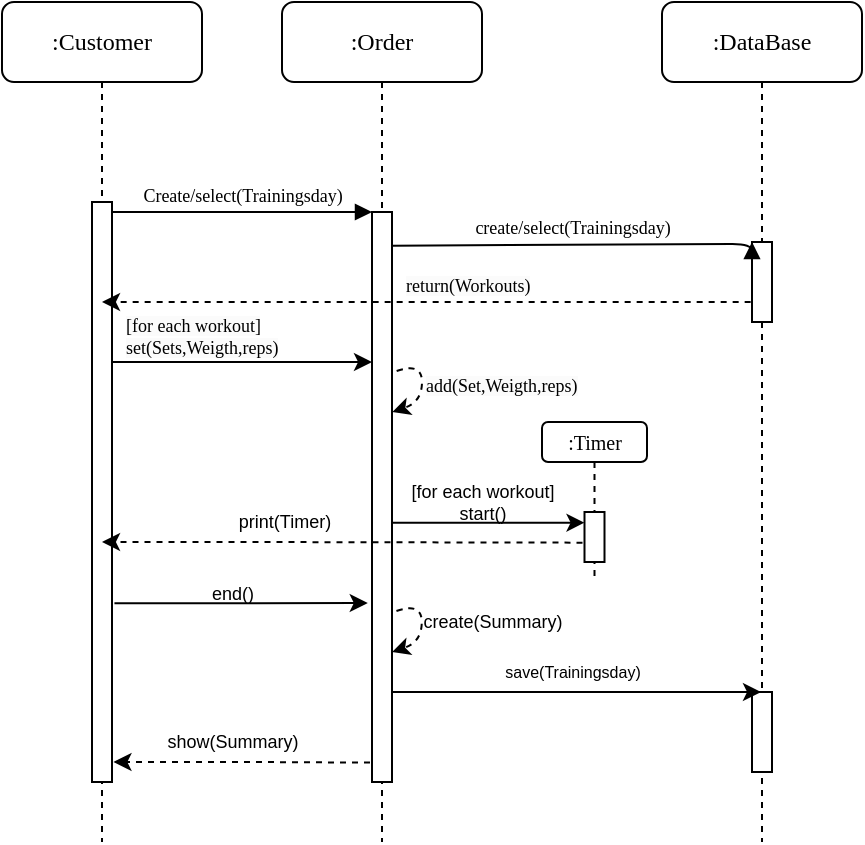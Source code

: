 <mxfile version="24.8.4">
  <diagram name="Page-1" id="13e1069c-82ec-6db2-03f1-153e76fe0fe0">
    <mxGraphModel dx="819" dy="441" grid="1" gridSize="10" guides="1" tooltips="1" connect="1" arrows="1" fold="1" page="1" pageScale="1" pageWidth="1100" pageHeight="850" background="none" math="0" shadow="0">
      <root>
        <mxCell id="0" />
        <mxCell id="1" parent="0" />
        <mxCell id="7baba1c4bc27f4b0-2" value=":Order" style="shape=umlLifeline;perimeter=lifelinePerimeter;whiteSpace=wrap;html=1;container=1;collapsible=0;recursiveResize=0;outlineConnect=0;rounded=1;shadow=0;comic=0;labelBackgroundColor=none;strokeWidth=1;fontFamily=Verdana;fontSize=12;align=center;" parent="1" vertex="1">
          <mxGeometry x="240" y="80" width="100" height="420" as="geometry" />
        </mxCell>
        <mxCell id="7baba1c4bc27f4b0-10" value="" style="html=1;points=[];perimeter=orthogonalPerimeter;rounded=0;shadow=0;comic=0;labelBackgroundColor=none;strokeWidth=1;fontFamily=Verdana;fontSize=12;align=center;" parent="7baba1c4bc27f4b0-2" vertex="1">
          <mxGeometry x="45" y="105" width="10" height="285" as="geometry" />
        </mxCell>
        <mxCell id="sOt3yOF-tfuSd2IGRasX-10" value="" style="curved=1;endArrow=classic;html=1;rounded=0;fontSize=9;exitX=1.233;exitY=0.279;exitDx=0;exitDy=0;exitPerimeter=0;entryX=1.011;entryY=0.351;entryDx=0;entryDy=0;entryPerimeter=0;dashed=1;" parent="7baba1c4bc27f4b0-2" source="7baba1c4bc27f4b0-10" target="7baba1c4bc27f4b0-10" edge="1">
          <mxGeometry width="50" height="50" relative="1" as="geometry">
            <mxPoint x="70" y="250" as="sourcePoint" />
            <mxPoint x="120" y="200" as="targetPoint" />
            <Array as="points">
              <mxPoint x="70" y="180" />
              <mxPoint x="70" y="200" />
            </Array>
          </mxGeometry>
        </mxCell>
        <mxCell id="sOt3yOF-tfuSd2IGRasX-30" value="" style="curved=1;endArrow=classic;html=1;rounded=0;fontSize=9;exitX=1.233;exitY=0.279;exitDx=0;exitDy=0;exitPerimeter=0;entryX=1.011;entryY=0.351;entryDx=0;entryDy=0;entryPerimeter=0;dashed=1;" parent="7baba1c4bc27f4b0-2" edge="1">
          <mxGeometry width="50" height="50" relative="1" as="geometry">
            <mxPoint x="57.22" y="304.515" as="sourcePoint" />
            <mxPoint x="55" y="325.035" as="targetPoint" />
            <Array as="points">
              <mxPoint x="69.89" y="300" />
              <mxPoint x="69.89" y="320" />
            </Array>
          </mxGeometry>
        </mxCell>
        <mxCell id="sOt3yOF-tfuSd2IGRasX-9" value="&lt;span style=&quot;color: rgb(0, 0, 0); font-family: Verdana; font-size: 9px; font-style: normal; font-variant-ligatures: normal; font-variant-caps: normal; font-weight: 400; letter-spacing: normal; orphans: 2; text-align: center; text-indent: 0px; text-transform: none; widows: 2; word-spacing: 0px; -webkit-text-stroke-width: 0px; background-color: rgb(251, 251, 251); text-decoration-thickness: initial; text-decoration-style: initial; text-decoration-color: initial; float: none; display: inline !important;&quot;&gt;[for each workout]&lt;br&gt;set(Sets,Weigth,reps)&lt;/span&gt;" style="text;whiteSpace=wrap;html=1;fontSize=9;" parent="7baba1c4bc27f4b0-2" vertex="1">
          <mxGeometry x="-80" y="150" width="110" height="20" as="geometry" />
        </mxCell>
        <mxCell id="7baba1c4bc27f4b0-3" value=":DataBase" style="shape=umlLifeline;perimeter=lifelinePerimeter;whiteSpace=wrap;html=1;container=1;collapsible=0;recursiveResize=0;outlineConnect=0;rounded=1;shadow=0;comic=0;labelBackgroundColor=none;strokeWidth=1;fontFamily=Verdana;fontSize=12;align=center;" parent="1" vertex="1">
          <mxGeometry x="430" y="80" width="100" height="420" as="geometry" />
        </mxCell>
        <mxCell id="7baba1c4bc27f4b0-13" value="" style="html=1;points=[];perimeter=orthogonalPerimeter;rounded=0;shadow=0;comic=0;labelBackgroundColor=none;strokeWidth=1;fontFamily=Verdana;fontSize=12;align=center;" parent="7baba1c4bc27f4b0-3" vertex="1">
          <mxGeometry x="45" y="120" width="10" height="40" as="geometry" />
        </mxCell>
        <mxCell id="sOt3yOF-tfuSd2IGRasX-35" value="" style="html=1;points=[];perimeter=orthogonalPerimeter;rounded=0;shadow=0;comic=0;labelBackgroundColor=none;strokeWidth=1;fontFamily=Verdana;fontSize=12;align=center;" parent="7baba1c4bc27f4b0-3" vertex="1">
          <mxGeometry x="45" y="345" width="10" height="40" as="geometry" />
        </mxCell>
        <mxCell id="7baba1c4bc27f4b0-4" value="&lt;font style=&quot;font-size: 10px;&quot;&gt;:Timer&lt;/font&gt;" style="shape=umlLifeline;perimeter=lifelinePerimeter;whiteSpace=wrap;html=1;container=1;collapsible=0;recursiveResize=0;outlineConnect=0;rounded=1;shadow=0;comic=0;labelBackgroundColor=none;strokeWidth=1;fontFamily=Verdana;fontSize=12;align=center;size=20;" parent="1" vertex="1">
          <mxGeometry x="370" y="290" width="52.5" height="80" as="geometry" />
        </mxCell>
        <mxCell id="7baba1c4bc27f4b0-34" value="" style="html=1;points=[];perimeter=orthogonalPerimeter;rounded=0;shadow=0;comic=0;labelBackgroundColor=none;strokeWidth=1;fontFamily=Verdana;fontSize=12;align=center;" parent="7baba1c4bc27f4b0-4" vertex="1">
          <mxGeometry x="21.25" y="45" width="10" height="25" as="geometry" />
        </mxCell>
        <mxCell id="7baba1c4bc27f4b0-8" value=":Customer" style="shape=umlLifeline;perimeter=lifelinePerimeter;whiteSpace=wrap;html=1;container=1;collapsible=0;recursiveResize=0;outlineConnect=0;rounded=1;shadow=0;comic=0;labelBackgroundColor=none;strokeWidth=1;fontFamily=Verdana;fontSize=12;align=center;" parent="1" vertex="1">
          <mxGeometry x="100" y="80" width="100" height="420" as="geometry" />
        </mxCell>
        <mxCell id="7baba1c4bc27f4b0-9" value="" style="html=1;points=[];perimeter=orthogonalPerimeter;rounded=0;shadow=0;comic=0;labelBackgroundColor=none;strokeWidth=1;fontFamily=Verdana;fontSize=12;align=center;" parent="7baba1c4bc27f4b0-8" vertex="1">
          <mxGeometry x="45" y="100" width="10" height="290" as="geometry" />
        </mxCell>
        <mxCell id="7baba1c4bc27f4b0-11" value="&lt;font style=&quot;font-size: 9px;&quot;&gt;Create/select(Trainingsday)&lt;/font&gt;" style="html=1;verticalAlign=bottom;endArrow=block;entryX=0;entryY=0;labelBackgroundColor=none;fontFamily=Verdana;fontSize=12;edgeStyle=elbowEdgeStyle;elbow=vertical;" parent="1" source="7baba1c4bc27f4b0-9" target="7baba1c4bc27f4b0-10" edge="1">
          <mxGeometry relative="1" as="geometry">
            <mxPoint x="220" y="190" as="sourcePoint" />
          </mxGeometry>
        </mxCell>
        <mxCell id="7baba1c4bc27f4b0-14" value="&lt;font style=&quot;font-size: 9px;&quot;&gt;create/select(Trainingsday)&lt;/font&gt;" style="html=1;verticalAlign=bottom;endArrow=block;entryX=0;entryY=0;labelBackgroundColor=none;fontFamily=Verdana;fontSize=12;edgeStyle=elbowEdgeStyle;elbow=vertical;startArrow=none;exitX=1;exitY=0.059;exitDx=0;exitDy=0;exitPerimeter=0;" parent="1" source="7baba1c4bc27f4b0-10" target="7baba1c4bc27f4b0-13" edge="1">
          <mxGeometry relative="1" as="geometry">
            <mxPoint x="300" y="200" as="sourcePoint" />
          </mxGeometry>
        </mxCell>
        <mxCell id="sOt3yOF-tfuSd2IGRasX-5" value="" style="endArrow=classic;html=1;rounded=0;fontSize=9;dashed=1;exitX=-0.067;exitY=0.75;exitDx=0;exitDy=0;exitPerimeter=0;" parent="1" source="7baba1c4bc27f4b0-13" target="7baba1c4bc27f4b0-8" edge="1">
          <mxGeometry width="50" height="50" relative="1" as="geometry">
            <mxPoint x="440" y="230" as="sourcePoint" />
            <mxPoint x="450" y="240" as="targetPoint" />
            <Array as="points">
              <mxPoint x="420" y="230" />
              <mxPoint x="340" y="230" />
            </Array>
          </mxGeometry>
        </mxCell>
        <mxCell id="sOt3yOF-tfuSd2IGRasX-6" value="&lt;span style=&quot;color: rgb(0, 0, 0); font-family: Verdana; font-size: 9px; font-style: normal; font-variant-ligatures: normal; font-variant-caps: normal; font-weight: 400; letter-spacing: normal; orphans: 2; text-align: center; text-indent: 0px; text-transform: none; widows: 2; word-spacing: 0px; -webkit-text-stroke-width: 0px; background-color: rgb(251, 251, 251); text-decoration-thickness: initial; text-decoration-style: initial; text-decoration-color: initial; float: none; display: inline !important;&quot;&gt;return(Workouts)&lt;/span&gt;" style="text;whiteSpace=wrap;html=1;fontSize=9;" parent="1" vertex="1">
          <mxGeometry x="300" y="210" width="90" height="20" as="geometry" />
        </mxCell>
        <mxCell id="sOt3yOF-tfuSd2IGRasX-8" value="" style="endArrow=classic;html=1;rounded=0;fontSize=9;" parent="1" source="7baba1c4bc27f4b0-9" target="7baba1c4bc27f4b0-10" edge="1">
          <mxGeometry width="50" height="50" relative="1" as="geometry">
            <mxPoint x="60" y="300" as="sourcePoint" />
            <mxPoint x="110" y="250" as="targetPoint" />
            <Array as="points">
              <mxPoint x="240" y="260" />
              <mxPoint x="280" y="260" />
            </Array>
          </mxGeometry>
        </mxCell>
        <mxCell id="sOt3yOF-tfuSd2IGRasX-11" value="&lt;span style=&quot;color: rgb(0, 0, 0); font-family: Verdana; font-size: 9px; font-style: normal; font-variant-ligatures: normal; font-variant-caps: normal; font-weight: 400; letter-spacing: normal; orphans: 2; text-align: center; text-indent: 0px; text-transform: none; widows: 2; word-spacing: 0px; -webkit-text-stroke-width: 0px; background-color: rgb(251, 251, 251); text-decoration-thickness: initial; text-decoration-style: initial; text-decoration-color: initial; float: none; display: inline !important;&quot;&gt;add(Set,Weigth,reps)&lt;/span&gt;" style="text;whiteSpace=wrap;html=1;fontSize=9;" parent="1" vertex="1">
          <mxGeometry x="310" y="260" width="100" height="20" as="geometry" />
        </mxCell>
        <mxCell id="sOt3yOF-tfuSd2IGRasX-18" value="" style="endArrow=classic;html=1;rounded=0;fontSize=9;exitX=-0.1;exitY=0.613;exitDx=0;exitDy=0;exitPerimeter=0;dashed=1;" parent="1" source="7baba1c4bc27f4b0-34" target="7baba1c4bc27f4b0-8" edge="1">
          <mxGeometry width="50" height="50" relative="1" as="geometry">
            <mxPoint x="200" y="350" as="sourcePoint" />
            <mxPoint x="250" y="300" as="targetPoint" />
            <Array as="points">
              <mxPoint x="220" y="350" />
            </Array>
          </mxGeometry>
        </mxCell>
        <mxCell id="sOt3yOF-tfuSd2IGRasX-20" value="print(Timer)" style="edgeLabel;html=1;align=center;verticalAlign=middle;resizable=0;points=[];fontSize=9;" parent="sOt3yOF-tfuSd2IGRasX-18" vertex="1" connectable="0">
          <mxGeometry x="-0.321" y="-2" relative="1" as="geometry">
            <mxPoint x="-68" y="-8" as="offset" />
          </mxGeometry>
        </mxCell>
        <mxCell id="sOt3yOF-tfuSd2IGRasX-22" value="" style="endArrow=classic;html=1;rounded=0;fontSize=9;exitX=1.011;exitY=0.545;exitDx=0;exitDy=0;exitPerimeter=0;" parent="1" source="7baba1c4bc27f4b0-10" target="7baba1c4bc27f4b0-34" edge="1">
          <mxGeometry width="50" height="50" relative="1" as="geometry">
            <mxPoint x="310" y="330" as="sourcePoint" />
            <mxPoint x="360" y="280" as="targetPoint" />
          </mxGeometry>
        </mxCell>
        <mxCell id="sOt3yOF-tfuSd2IGRasX-26" value="" style="endArrow=classic;html=1;rounded=0;fontSize=10;exitX=1.122;exitY=0.692;exitDx=0;exitDy=0;exitPerimeter=0;entryX=-0.211;entryY=0.686;entryDx=0;entryDy=0;entryPerimeter=0;" parent="1" source="7baba1c4bc27f4b0-9" target="7baba1c4bc27f4b0-10" edge="1">
          <mxGeometry width="50" height="50" relative="1" as="geometry">
            <mxPoint x="350" y="380" as="sourcePoint" />
            <mxPoint x="400" y="330" as="targetPoint" />
          </mxGeometry>
        </mxCell>
        <mxCell id="sOt3yOF-tfuSd2IGRasX-27" value="&lt;font style=&quot;font-size: 9px;&quot;&gt;end()&lt;/font&gt;" style="text;html=1;align=center;verticalAlign=middle;resizable=0;points=[];autosize=1;strokeColor=none;fillColor=none;fontSize=10;" parent="1" vertex="1">
          <mxGeometry x="195" y="360" width="40" height="30" as="geometry" />
        </mxCell>
        <mxCell id="sOt3yOF-tfuSd2IGRasX-28" value="" style="endArrow=classic;html=1;rounded=0;fontSize=9;dashed=1;exitX=-0.1;exitY=0.966;exitDx=0;exitDy=0;exitPerimeter=0;" parent="1" source="7baba1c4bc27f4b0-10" edge="1">
          <mxGeometry width="50" height="50" relative="1" as="geometry">
            <mxPoint x="280" y="460" as="sourcePoint" />
            <mxPoint x="155.72" y="460" as="targetPoint" />
            <Array as="points">
              <mxPoint x="225.72" y="460" />
            </Array>
          </mxGeometry>
        </mxCell>
        <mxCell id="sOt3yOF-tfuSd2IGRasX-29" value="show(Summary)" style="text;html=1;align=center;verticalAlign=middle;resizable=0;points=[];autosize=1;strokeColor=none;fillColor=none;fontSize=9;" parent="1" vertex="1">
          <mxGeometry x="170" y="440" width="90" height="20" as="geometry" />
        </mxCell>
        <mxCell id="sOt3yOF-tfuSd2IGRasX-24" value="[for each workout]&lt;br&gt;start()" style="text;html=1;align=center;verticalAlign=middle;resizable=0;points=[];autosize=1;strokeColor=none;fillColor=none;fontSize=9;" parent="1" vertex="1">
          <mxGeometry x="290" y="310" width="100" height="40" as="geometry" />
        </mxCell>
        <mxCell id="sOt3yOF-tfuSd2IGRasX-31" value="create(Summary)" style="text;html=1;align=center;verticalAlign=middle;resizable=0;points=[];autosize=1;strokeColor=none;fillColor=none;fontSize=9;" parent="1" vertex="1">
          <mxGeometry x="300" y="380" width="90" height="20" as="geometry" />
        </mxCell>
        <mxCell id="sOt3yOF-tfuSd2IGRasX-36" value="save(Trainingsday)" style="text;html=1;align=center;verticalAlign=middle;resizable=0;points=[];autosize=1;strokeColor=none;fillColor=none;fontSize=8;" parent="1" vertex="1">
          <mxGeometry x="340" y="405" width="90" height="20" as="geometry" />
        </mxCell>
        <mxCell id="cVreS07pt_kusIiZ-Si3-1" value="" style="endArrow=classic;html=1;rounded=0;fontSize=9;" parent="1" target="7baba1c4bc27f4b0-3" edge="1">
          <mxGeometry width="50" height="50" relative="1" as="geometry">
            <mxPoint x="295" y="425" as="sourcePoint" />
            <mxPoint x="425" y="425" as="targetPoint" />
            <Array as="points">
              <mxPoint x="380" y="425" />
              <mxPoint x="420" y="425" />
            </Array>
          </mxGeometry>
        </mxCell>
      </root>
    </mxGraphModel>
  </diagram>
</mxfile>
